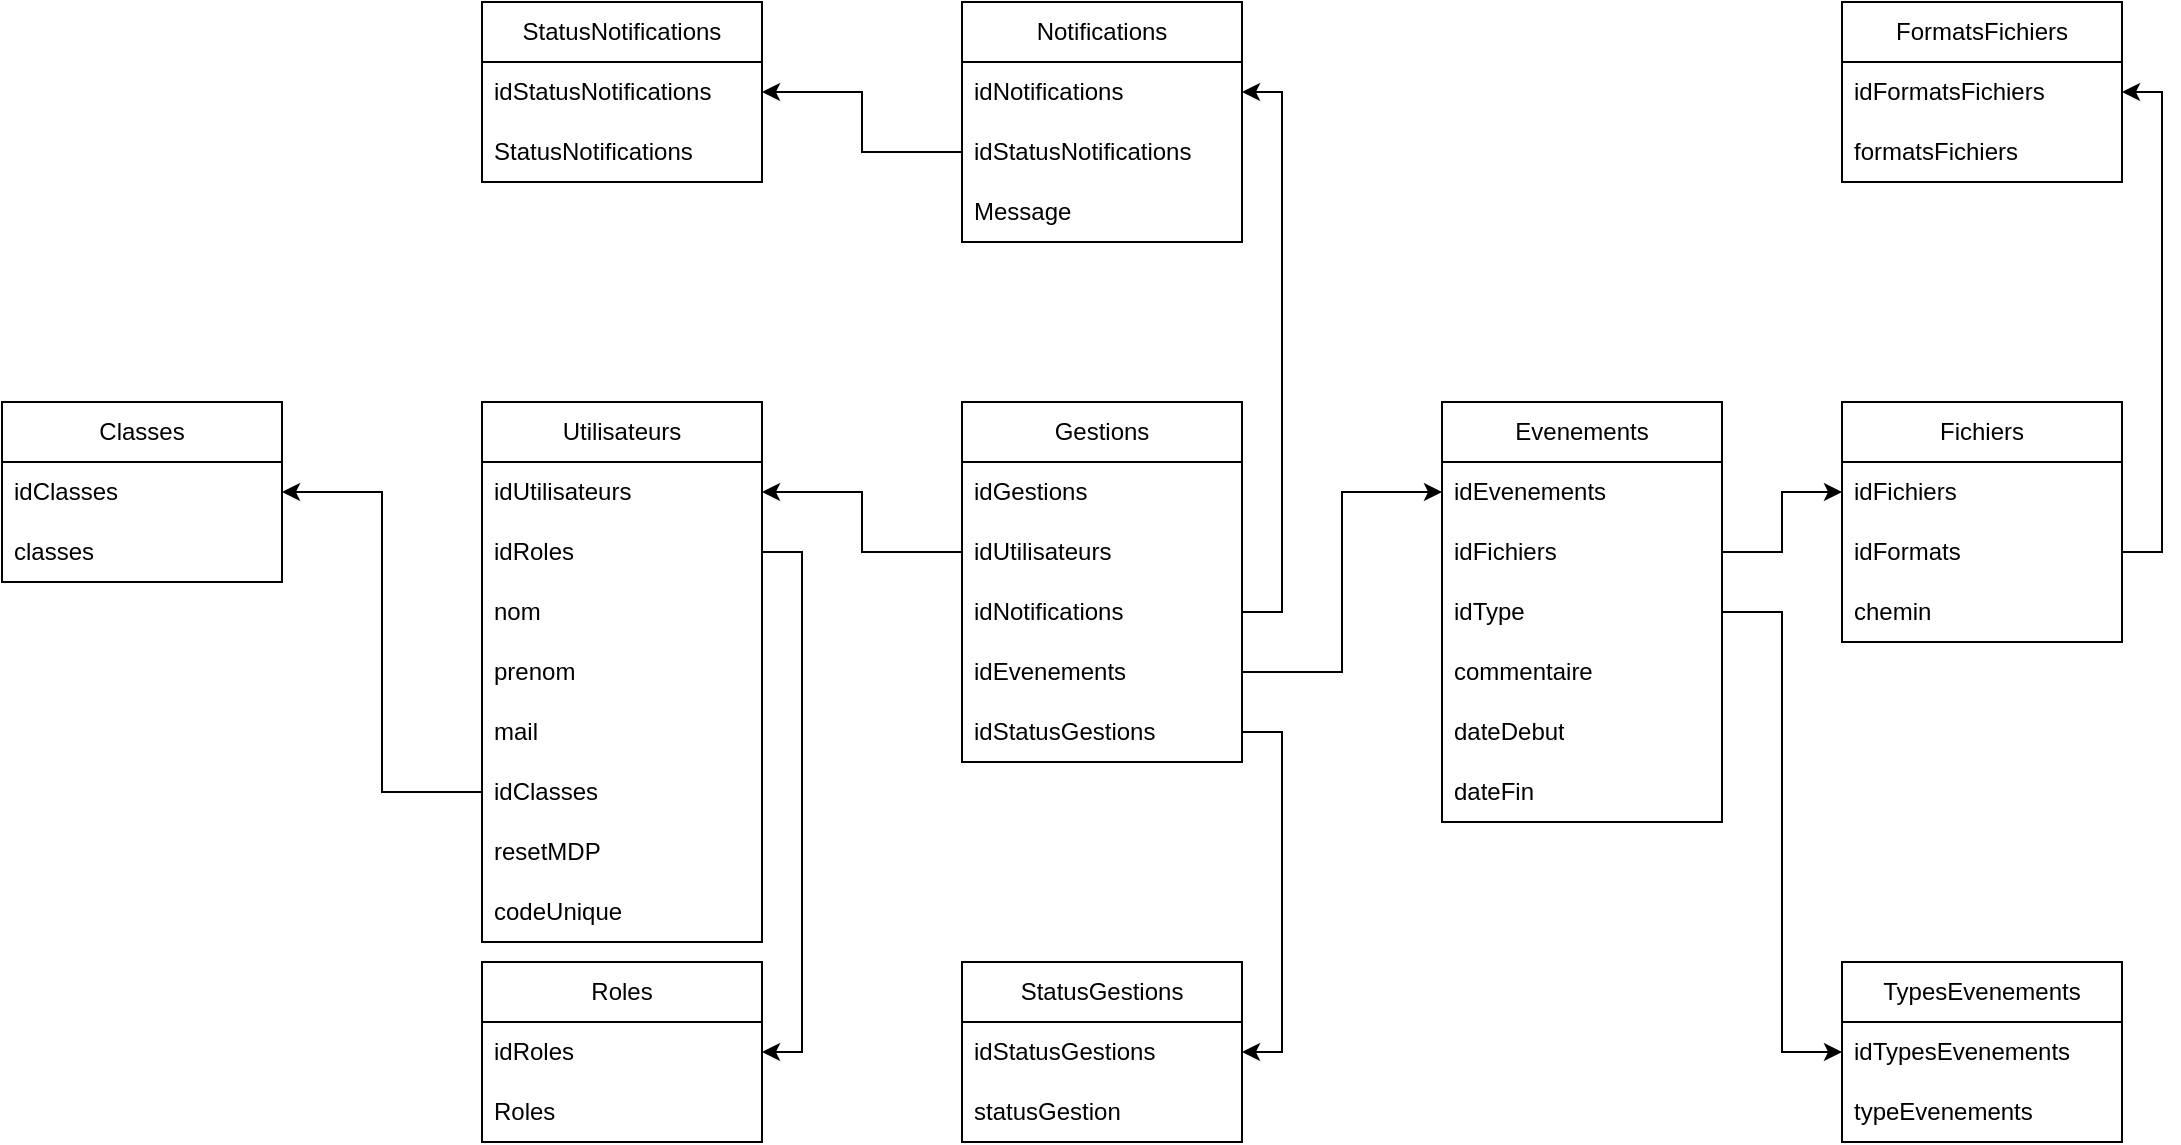 <mxfile version="24.9.1">
  <diagram name="Page-1" id="yjXFWSpu6UVN2qvh2PkB">
    <mxGraphModel dx="2261" dy="746" grid="1" gridSize="10" guides="1" tooltips="1" connect="1" arrows="1" fold="1" page="1" pageScale="1" pageWidth="827" pageHeight="1169" math="0" shadow="0">
      <root>
        <mxCell id="0" />
        <mxCell id="1" parent="0" />
        <mxCell id="1D9VaOb4pUQhyF-W-aNo-1" value="Roles" style="swimlane;fontStyle=0;childLayout=stackLayout;horizontal=1;startSize=30;horizontalStack=0;resizeParent=1;resizeParentMax=0;resizeLast=0;collapsible=1;marginBottom=0;whiteSpace=wrap;html=1;" parent="1" vertex="1">
          <mxGeometry y="480" width="140" height="90" as="geometry" />
        </mxCell>
        <mxCell id="1D9VaOb4pUQhyF-W-aNo-2" value="idRoles" style="text;strokeColor=none;fillColor=none;align=left;verticalAlign=middle;spacingLeft=4;spacingRight=4;overflow=hidden;points=[[0,0.5],[1,0.5]];portConstraint=eastwest;rotatable=0;whiteSpace=wrap;html=1;" parent="1D9VaOb4pUQhyF-W-aNo-1" vertex="1">
          <mxGeometry y="30" width="140" height="30" as="geometry" />
        </mxCell>
        <mxCell id="1D9VaOb4pUQhyF-W-aNo-3" value="Roles" style="text;strokeColor=none;fillColor=none;align=left;verticalAlign=middle;spacingLeft=4;spacingRight=4;overflow=hidden;points=[[0,0.5],[1,0.5]];portConstraint=eastwest;rotatable=0;whiteSpace=wrap;html=1;" parent="1D9VaOb4pUQhyF-W-aNo-1" vertex="1">
          <mxGeometry y="60" width="140" height="30" as="geometry" />
        </mxCell>
        <mxCell id="1D9VaOb4pUQhyF-W-aNo-5" value="Evenements" style="swimlane;fontStyle=0;childLayout=stackLayout;horizontal=1;startSize=30;horizontalStack=0;resizeParent=1;resizeParentMax=0;resizeLast=0;collapsible=1;marginBottom=0;whiteSpace=wrap;html=1;" parent="1" vertex="1">
          <mxGeometry x="480" y="200" width="140" height="210" as="geometry" />
        </mxCell>
        <mxCell id="1D9VaOb4pUQhyF-W-aNo-6" value="idEvenements" style="text;strokeColor=none;fillColor=none;align=left;verticalAlign=middle;spacingLeft=4;spacingRight=4;overflow=hidden;points=[[0,0.5],[1,0.5]];portConstraint=eastwest;rotatable=0;whiteSpace=wrap;html=1;" parent="1D9VaOb4pUQhyF-W-aNo-5" vertex="1">
          <mxGeometry y="30" width="140" height="30" as="geometry" />
        </mxCell>
        <mxCell id="1D9VaOb4pUQhyF-W-aNo-7" value="idFichiers" style="text;strokeColor=none;fillColor=none;align=left;verticalAlign=middle;spacingLeft=4;spacingRight=4;overflow=hidden;points=[[0,0.5],[1,0.5]];portConstraint=eastwest;rotatable=0;whiteSpace=wrap;html=1;" parent="1D9VaOb4pUQhyF-W-aNo-5" vertex="1">
          <mxGeometry y="60" width="140" height="30" as="geometry" />
        </mxCell>
        <mxCell id="1D9VaOb4pUQhyF-W-aNo-8" value="idType" style="text;strokeColor=none;fillColor=none;align=left;verticalAlign=middle;spacingLeft=4;spacingRight=4;overflow=hidden;points=[[0,0.5],[1,0.5]];portConstraint=eastwest;rotatable=0;whiteSpace=wrap;html=1;" parent="1D9VaOb4pUQhyF-W-aNo-5" vertex="1">
          <mxGeometry y="90" width="140" height="30" as="geometry" />
        </mxCell>
        <mxCell id="1D9VaOb4pUQhyF-W-aNo-48" value="commentaire" style="text;strokeColor=none;fillColor=none;align=left;verticalAlign=middle;spacingLeft=4;spacingRight=4;overflow=hidden;points=[[0,0.5],[1,0.5]];portConstraint=eastwest;rotatable=0;whiteSpace=wrap;html=1;" parent="1D9VaOb4pUQhyF-W-aNo-5" vertex="1">
          <mxGeometry y="120" width="140" height="30" as="geometry" />
        </mxCell>
        <mxCell id="1D9VaOb4pUQhyF-W-aNo-49" value="dateDebut" style="text;strokeColor=none;fillColor=none;align=left;verticalAlign=middle;spacingLeft=4;spacingRight=4;overflow=hidden;points=[[0,0.5],[1,0.5]];portConstraint=eastwest;rotatable=0;whiteSpace=wrap;html=1;" parent="1D9VaOb4pUQhyF-W-aNo-5" vertex="1">
          <mxGeometry y="150" width="140" height="30" as="geometry" />
        </mxCell>
        <mxCell id="1D9VaOb4pUQhyF-W-aNo-50" value="dateFin" style="text;strokeColor=none;fillColor=none;align=left;verticalAlign=middle;spacingLeft=4;spacingRight=4;overflow=hidden;points=[[0,0.5],[1,0.5]];portConstraint=eastwest;rotatable=0;whiteSpace=wrap;html=1;" parent="1D9VaOb4pUQhyF-W-aNo-5" vertex="1">
          <mxGeometry y="180" width="140" height="30" as="geometry" />
        </mxCell>
        <mxCell id="1D9VaOb4pUQhyF-W-aNo-9" value="FormatsFichiers" style="swimlane;fontStyle=0;childLayout=stackLayout;horizontal=1;startSize=30;horizontalStack=0;resizeParent=1;resizeParentMax=0;resizeLast=0;collapsible=1;marginBottom=0;whiteSpace=wrap;html=1;" parent="1" vertex="1">
          <mxGeometry x="680" width="140" height="90" as="geometry" />
        </mxCell>
        <mxCell id="1D9VaOb4pUQhyF-W-aNo-10" value="idFormatsFichiers" style="text;strokeColor=none;fillColor=none;align=left;verticalAlign=middle;spacingLeft=4;spacingRight=4;overflow=hidden;points=[[0,0.5],[1,0.5]];portConstraint=eastwest;rotatable=0;whiteSpace=wrap;html=1;" parent="1D9VaOb4pUQhyF-W-aNo-9" vertex="1">
          <mxGeometry y="30" width="140" height="30" as="geometry" />
        </mxCell>
        <mxCell id="1D9VaOb4pUQhyF-W-aNo-11" value="formatsFichiers" style="text;strokeColor=none;fillColor=none;align=left;verticalAlign=middle;spacingLeft=4;spacingRight=4;overflow=hidden;points=[[0,0.5],[1,0.5]];portConstraint=eastwest;rotatable=0;whiteSpace=wrap;html=1;" parent="1D9VaOb4pUQhyF-W-aNo-9" vertex="1">
          <mxGeometry y="60" width="140" height="30" as="geometry" />
        </mxCell>
        <mxCell id="1D9VaOb4pUQhyF-W-aNo-13" value="Fichiers" style="swimlane;fontStyle=0;childLayout=stackLayout;horizontal=1;startSize=30;horizontalStack=0;resizeParent=1;resizeParentMax=0;resizeLast=0;collapsible=1;marginBottom=0;whiteSpace=wrap;html=1;" parent="1" vertex="1">
          <mxGeometry x="680" y="200" width="140" height="120" as="geometry" />
        </mxCell>
        <mxCell id="1D9VaOb4pUQhyF-W-aNo-14" value="idFichiers" style="text;strokeColor=none;fillColor=none;align=left;verticalAlign=middle;spacingLeft=4;spacingRight=4;overflow=hidden;points=[[0,0.5],[1,0.5]];portConstraint=eastwest;rotatable=0;whiteSpace=wrap;html=1;" parent="1D9VaOb4pUQhyF-W-aNo-13" vertex="1">
          <mxGeometry y="30" width="140" height="30" as="geometry" />
        </mxCell>
        <mxCell id="1D9VaOb4pUQhyF-W-aNo-15" value="idFormats" style="text;strokeColor=none;fillColor=none;align=left;verticalAlign=middle;spacingLeft=4;spacingRight=4;overflow=hidden;points=[[0,0.5],[1,0.5]];portConstraint=eastwest;rotatable=0;whiteSpace=wrap;html=1;" parent="1D9VaOb4pUQhyF-W-aNo-13" vertex="1">
          <mxGeometry y="60" width="140" height="30" as="geometry" />
        </mxCell>
        <mxCell id="1D9VaOb4pUQhyF-W-aNo-16" value="chemin" style="text;strokeColor=none;fillColor=none;align=left;verticalAlign=middle;spacingLeft=4;spacingRight=4;overflow=hidden;points=[[0,0.5],[1,0.5]];portConstraint=eastwest;rotatable=0;whiteSpace=wrap;html=1;" parent="1D9VaOb4pUQhyF-W-aNo-13" vertex="1">
          <mxGeometry y="90" width="140" height="30" as="geometry" />
        </mxCell>
        <mxCell id="1D9VaOb4pUQhyF-W-aNo-17" value="TypesEvenements" style="swimlane;fontStyle=0;childLayout=stackLayout;horizontal=1;startSize=30;horizontalStack=0;resizeParent=1;resizeParentMax=0;resizeLast=0;collapsible=1;marginBottom=0;whiteSpace=wrap;html=1;" parent="1" vertex="1">
          <mxGeometry x="680" y="480" width="140" height="90" as="geometry" />
        </mxCell>
        <mxCell id="1D9VaOb4pUQhyF-W-aNo-18" value="idTypesEvenements" style="text;strokeColor=none;fillColor=none;align=left;verticalAlign=middle;spacingLeft=4;spacingRight=4;overflow=hidden;points=[[0,0.5],[1,0.5]];portConstraint=eastwest;rotatable=0;whiteSpace=wrap;html=1;" parent="1D9VaOb4pUQhyF-W-aNo-17" vertex="1">
          <mxGeometry y="30" width="140" height="30" as="geometry" />
        </mxCell>
        <mxCell id="1D9VaOb4pUQhyF-W-aNo-19" value="typeEvenements" style="text;strokeColor=none;fillColor=none;align=left;verticalAlign=middle;spacingLeft=4;spacingRight=4;overflow=hidden;points=[[0,0.5],[1,0.5]];portConstraint=eastwest;rotatable=0;whiteSpace=wrap;html=1;" parent="1D9VaOb4pUQhyF-W-aNo-17" vertex="1">
          <mxGeometry y="60" width="140" height="30" as="geometry" />
        </mxCell>
        <mxCell id="1D9VaOb4pUQhyF-W-aNo-21" value="StatusNotifications" style="swimlane;fontStyle=0;childLayout=stackLayout;horizontal=1;startSize=30;horizontalStack=0;resizeParent=1;resizeParentMax=0;resizeLast=0;collapsible=1;marginBottom=0;whiteSpace=wrap;html=1;" parent="1" vertex="1">
          <mxGeometry width="140" height="90" as="geometry" />
        </mxCell>
        <mxCell id="1D9VaOb4pUQhyF-W-aNo-22" value="idStatusNotifications" style="text;strokeColor=none;fillColor=none;align=left;verticalAlign=middle;spacingLeft=4;spacingRight=4;overflow=hidden;points=[[0,0.5],[1,0.5]];portConstraint=eastwest;rotatable=0;whiteSpace=wrap;html=1;" parent="1D9VaOb4pUQhyF-W-aNo-21" vertex="1">
          <mxGeometry y="30" width="140" height="30" as="geometry" />
        </mxCell>
        <mxCell id="1D9VaOb4pUQhyF-W-aNo-23" value="StatusNotifications" style="text;strokeColor=none;fillColor=none;align=left;verticalAlign=middle;spacingLeft=4;spacingRight=4;overflow=hidden;points=[[0,0.5],[1,0.5]];portConstraint=eastwest;rotatable=0;whiteSpace=wrap;html=1;" parent="1D9VaOb4pUQhyF-W-aNo-21" vertex="1">
          <mxGeometry y="60" width="140" height="30" as="geometry" />
        </mxCell>
        <mxCell id="1D9VaOb4pUQhyF-W-aNo-25" value="Notifications" style="swimlane;fontStyle=0;childLayout=stackLayout;horizontal=1;startSize=30;horizontalStack=0;resizeParent=1;resizeParentMax=0;resizeLast=0;collapsible=1;marginBottom=0;whiteSpace=wrap;html=1;" parent="1" vertex="1">
          <mxGeometry x="240" width="140" height="120" as="geometry" />
        </mxCell>
        <mxCell id="1D9VaOb4pUQhyF-W-aNo-26" value="idNotifications" style="text;strokeColor=none;fillColor=none;align=left;verticalAlign=middle;spacingLeft=4;spacingRight=4;overflow=hidden;points=[[0,0.5],[1,0.5]];portConstraint=eastwest;rotatable=0;whiteSpace=wrap;html=1;" parent="1D9VaOb4pUQhyF-W-aNo-25" vertex="1">
          <mxGeometry y="30" width="140" height="30" as="geometry" />
        </mxCell>
        <mxCell id="1D9VaOb4pUQhyF-W-aNo-27" value="idStatusNotifications" style="text;strokeColor=none;fillColor=none;align=left;verticalAlign=middle;spacingLeft=4;spacingRight=4;overflow=hidden;points=[[0,0.5],[1,0.5]];portConstraint=eastwest;rotatable=0;whiteSpace=wrap;html=1;" parent="1D9VaOb4pUQhyF-W-aNo-25" vertex="1">
          <mxGeometry y="60" width="140" height="30" as="geometry" />
        </mxCell>
        <mxCell id="1D9VaOb4pUQhyF-W-aNo-28" value="Message" style="text;strokeColor=none;fillColor=none;align=left;verticalAlign=middle;spacingLeft=4;spacingRight=4;overflow=hidden;points=[[0,0.5],[1,0.5]];portConstraint=eastwest;rotatable=0;whiteSpace=wrap;html=1;" parent="1D9VaOb4pUQhyF-W-aNo-25" vertex="1">
          <mxGeometry y="90" width="140" height="30" as="geometry" />
        </mxCell>
        <mxCell id="1D9VaOb4pUQhyF-W-aNo-29" value="StatusGestions" style="swimlane;fontStyle=0;childLayout=stackLayout;horizontal=1;startSize=30;horizontalStack=0;resizeParent=1;resizeParentMax=0;resizeLast=0;collapsible=1;marginBottom=0;whiteSpace=wrap;html=1;" parent="1" vertex="1">
          <mxGeometry x="240" y="480" width="140" height="90" as="geometry" />
        </mxCell>
        <mxCell id="1D9VaOb4pUQhyF-W-aNo-30" value="idStatusGestions" style="text;strokeColor=none;fillColor=none;align=left;verticalAlign=middle;spacingLeft=4;spacingRight=4;overflow=hidden;points=[[0,0.5],[1,0.5]];portConstraint=eastwest;rotatable=0;whiteSpace=wrap;html=1;" parent="1D9VaOb4pUQhyF-W-aNo-29" vertex="1">
          <mxGeometry y="30" width="140" height="30" as="geometry" />
        </mxCell>
        <mxCell id="1D9VaOb4pUQhyF-W-aNo-31" value="statusGestion" style="text;strokeColor=none;fillColor=none;align=left;verticalAlign=middle;spacingLeft=4;spacingRight=4;overflow=hidden;points=[[0,0.5],[1,0.5]];portConstraint=eastwest;rotatable=0;whiteSpace=wrap;html=1;" parent="1D9VaOb4pUQhyF-W-aNo-29" vertex="1">
          <mxGeometry y="60" width="140" height="30" as="geometry" />
        </mxCell>
        <mxCell id="1D9VaOb4pUQhyF-W-aNo-33" value="Gestions" style="swimlane;fontStyle=0;childLayout=stackLayout;horizontal=1;startSize=30;horizontalStack=0;resizeParent=1;resizeParentMax=0;resizeLast=0;collapsible=1;marginBottom=0;whiteSpace=wrap;html=1;" parent="1" vertex="1">
          <mxGeometry x="240" y="200" width="140" height="180" as="geometry" />
        </mxCell>
        <mxCell id="1D9VaOb4pUQhyF-W-aNo-34" value="idGestions" style="text;strokeColor=none;fillColor=none;align=left;verticalAlign=middle;spacingLeft=4;spacingRight=4;overflow=hidden;points=[[0,0.5],[1,0.5]];portConstraint=eastwest;rotatable=0;whiteSpace=wrap;html=1;" parent="1D9VaOb4pUQhyF-W-aNo-33" vertex="1">
          <mxGeometry y="30" width="140" height="30" as="geometry" />
        </mxCell>
        <mxCell id="1D9VaOb4pUQhyF-W-aNo-35" value="idUtilisateurs" style="text;strokeColor=none;fillColor=none;align=left;verticalAlign=middle;spacingLeft=4;spacingRight=4;overflow=hidden;points=[[0,0.5],[1,0.5]];portConstraint=eastwest;rotatable=0;whiteSpace=wrap;html=1;" parent="1D9VaOb4pUQhyF-W-aNo-33" vertex="1">
          <mxGeometry y="60" width="140" height="30" as="geometry" />
        </mxCell>
        <mxCell id="1D9VaOb4pUQhyF-W-aNo-47" value="idNotifications" style="text;strokeColor=none;fillColor=none;align=left;verticalAlign=middle;spacingLeft=4;spacingRight=4;overflow=hidden;points=[[0,0.5],[1,0.5]];portConstraint=eastwest;rotatable=0;whiteSpace=wrap;html=1;" parent="1D9VaOb4pUQhyF-W-aNo-33" vertex="1">
          <mxGeometry y="90" width="140" height="30" as="geometry" />
        </mxCell>
        <mxCell id="1D9VaOb4pUQhyF-W-aNo-36" value="idEvenements" style="text;strokeColor=none;fillColor=none;align=left;verticalAlign=middle;spacingLeft=4;spacingRight=4;overflow=hidden;points=[[0,0.5],[1,0.5]];portConstraint=eastwest;rotatable=0;whiteSpace=wrap;html=1;" parent="1D9VaOb4pUQhyF-W-aNo-33" vertex="1">
          <mxGeometry y="120" width="140" height="30" as="geometry" />
        </mxCell>
        <mxCell id="1D9VaOb4pUQhyF-W-aNo-46" value="idStatusGestions" style="text;strokeColor=none;fillColor=none;align=left;verticalAlign=middle;spacingLeft=4;spacingRight=4;overflow=hidden;points=[[0,0.5],[1,0.5]];portConstraint=eastwest;rotatable=0;whiteSpace=wrap;html=1;" parent="1D9VaOb4pUQhyF-W-aNo-33" vertex="1">
          <mxGeometry y="150" width="140" height="30" as="geometry" />
        </mxCell>
        <mxCell id="1D9VaOb4pUQhyF-W-aNo-37" value="Utilisateurs" style="swimlane;fontStyle=0;childLayout=stackLayout;horizontal=1;startSize=30;horizontalStack=0;resizeParent=1;resizeParentMax=0;resizeLast=0;collapsible=1;marginBottom=0;whiteSpace=wrap;html=1;" parent="1" vertex="1">
          <mxGeometry y="200" width="140" height="270" as="geometry" />
        </mxCell>
        <mxCell id="1D9VaOb4pUQhyF-W-aNo-38" value="idUtilisateurs" style="text;strokeColor=none;fillColor=none;align=left;verticalAlign=middle;spacingLeft=4;spacingRight=4;overflow=hidden;points=[[0,0.5],[1,0.5]];portConstraint=eastwest;rotatable=0;whiteSpace=wrap;html=1;" parent="1D9VaOb4pUQhyF-W-aNo-37" vertex="1">
          <mxGeometry y="30" width="140" height="30" as="geometry" />
        </mxCell>
        <mxCell id="1D9VaOb4pUQhyF-W-aNo-44" value="idRoles" style="text;strokeColor=none;fillColor=none;align=left;verticalAlign=middle;spacingLeft=4;spacingRight=4;overflow=hidden;points=[[0,0.5],[1,0.5]];portConstraint=eastwest;rotatable=0;whiteSpace=wrap;html=1;" parent="1D9VaOb4pUQhyF-W-aNo-37" vertex="1">
          <mxGeometry y="60" width="140" height="30" as="geometry" />
        </mxCell>
        <mxCell id="1D9VaOb4pUQhyF-W-aNo-39" value="nom" style="text;strokeColor=none;fillColor=none;align=left;verticalAlign=middle;spacingLeft=4;spacingRight=4;overflow=hidden;points=[[0,0.5],[1,0.5]];portConstraint=eastwest;rotatable=0;whiteSpace=wrap;html=1;" parent="1D9VaOb4pUQhyF-W-aNo-37" vertex="1">
          <mxGeometry y="90" width="140" height="30" as="geometry" />
        </mxCell>
        <mxCell id="1D9VaOb4pUQhyF-W-aNo-40" value="prenom" style="text;strokeColor=none;fillColor=none;align=left;verticalAlign=middle;spacingLeft=4;spacingRight=4;overflow=hidden;points=[[0,0.5],[1,0.5]];portConstraint=eastwest;rotatable=0;whiteSpace=wrap;html=1;" parent="1D9VaOb4pUQhyF-W-aNo-37" vertex="1">
          <mxGeometry y="120" width="140" height="30" as="geometry" />
        </mxCell>
        <mxCell id="1D9VaOb4pUQhyF-W-aNo-41" value="mail" style="text;strokeColor=none;fillColor=none;align=left;verticalAlign=middle;spacingLeft=4;spacingRight=4;overflow=hidden;points=[[0,0.5],[1,0.5]];portConstraint=eastwest;rotatable=0;whiteSpace=wrap;html=1;" parent="1D9VaOb4pUQhyF-W-aNo-37" vertex="1">
          <mxGeometry y="150" width="140" height="30" as="geometry" />
        </mxCell>
        <mxCell id="1D9VaOb4pUQhyF-W-aNo-42" value="idClasses" style="text;strokeColor=none;fillColor=none;align=left;verticalAlign=middle;spacingLeft=4;spacingRight=4;overflow=hidden;points=[[0,0.5],[1,0.5]];portConstraint=eastwest;rotatable=0;whiteSpace=wrap;html=1;" parent="1D9VaOb4pUQhyF-W-aNo-37" vertex="1">
          <mxGeometry y="180" width="140" height="30" as="geometry" />
        </mxCell>
        <mxCell id="1D9VaOb4pUQhyF-W-aNo-43" value="resetMDP" style="text;strokeColor=none;fillColor=none;align=left;verticalAlign=middle;spacingLeft=4;spacingRight=4;overflow=hidden;points=[[0,0.5],[1,0.5]];portConstraint=eastwest;rotatable=0;whiteSpace=wrap;html=1;" parent="1D9VaOb4pUQhyF-W-aNo-37" vertex="1">
          <mxGeometry y="210" width="140" height="30" as="geometry" />
        </mxCell>
        <mxCell id="BZ6OtwbBwyHupF6QUDrA-6" value="codeUnique" style="text;strokeColor=none;fillColor=none;align=left;verticalAlign=middle;spacingLeft=4;spacingRight=4;overflow=hidden;points=[[0,0.5],[1,0.5]];portConstraint=eastwest;rotatable=0;whiteSpace=wrap;html=1;" vertex="1" parent="1D9VaOb4pUQhyF-W-aNo-37">
          <mxGeometry y="240" width="140" height="30" as="geometry" />
        </mxCell>
        <mxCell id="1D9VaOb4pUQhyF-W-aNo-51" style="edgeStyle=orthogonalEdgeStyle;rounded=0;orthogonalLoop=1;jettySize=auto;html=1;exitX=0;exitY=0.5;exitDx=0;exitDy=0;entryX=1;entryY=0.5;entryDx=0;entryDy=0;" parent="1" source="1D9VaOb4pUQhyF-W-aNo-35" target="1D9VaOb4pUQhyF-W-aNo-38" edge="1">
          <mxGeometry relative="1" as="geometry" />
        </mxCell>
        <mxCell id="1D9VaOb4pUQhyF-W-aNo-52" style="edgeStyle=orthogonalEdgeStyle;rounded=0;orthogonalLoop=1;jettySize=auto;html=1;exitX=1;exitY=0.5;exitDx=0;exitDy=0;entryX=0;entryY=0.5;entryDx=0;entryDy=0;" parent="1" source="1D9VaOb4pUQhyF-W-aNo-36" target="1D9VaOb4pUQhyF-W-aNo-6" edge="1">
          <mxGeometry relative="1" as="geometry" />
        </mxCell>
        <mxCell id="1D9VaOb4pUQhyF-W-aNo-55" style="edgeStyle=orthogonalEdgeStyle;rounded=0;orthogonalLoop=1;jettySize=auto;html=1;exitX=1;exitY=0.5;exitDx=0;exitDy=0;entryX=1;entryY=0.5;entryDx=0;entryDy=0;" parent="1" source="1D9VaOb4pUQhyF-W-aNo-44" target="1D9VaOb4pUQhyF-W-aNo-2" edge="1">
          <mxGeometry relative="1" as="geometry" />
        </mxCell>
        <mxCell id="1D9VaOb4pUQhyF-W-aNo-56" style="edgeStyle=orthogonalEdgeStyle;rounded=0;orthogonalLoop=1;jettySize=auto;html=1;exitX=0;exitY=0.5;exitDx=0;exitDy=0;entryX=1;entryY=0.5;entryDx=0;entryDy=0;" parent="1" source="1D9VaOb4pUQhyF-W-aNo-27" target="1D9VaOb4pUQhyF-W-aNo-22" edge="1">
          <mxGeometry relative="1" as="geometry" />
        </mxCell>
        <mxCell id="1D9VaOb4pUQhyF-W-aNo-57" style="edgeStyle=orthogonalEdgeStyle;rounded=0;orthogonalLoop=1;jettySize=auto;html=1;exitX=1;exitY=0.5;exitDx=0;exitDy=0;entryX=0;entryY=0.5;entryDx=0;entryDy=0;" parent="1" source="1D9VaOb4pUQhyF-W-aNo-7" target="1D9VaOb4pUQhyF-W-aNo-14" edge="1">
          <mxGeometry relative="1" as="geometry" />
        </mxCell>
        <mxCell id="1D9VaOb4pUQhyF-W-aNo-58" style="edgeStyle=orthogonalEdgeStyle;rounded=0;orthogonalLoop=1;jettySize=auto;html=1;exitX=1;exitY=0.5;exitDx=0;exitDy=0;entryX=0;entryY=0.5;entryDx=0;entryDy=0;" parent="1" source="1D9VaOb4pUQhyF-W-aNo-8" target="1D9VaOb4pUQhyF-W-aNo-18" edge="1">
          <mxGeometry relative="1" as="geometry" />
        </mxCell>
        <mxCell id="1D9VaOb4pUQhyF-W-aNo-59" style="edgeStyle=orthogonalEdgeStyle;rounded=0;orthogonalLoop=1;jettySize=auto;html=1;exitX=1;exitY=0.5;exitDx=0;exitDy=0;entryX=1;entryY=0.5;entryDx=0;entryDy=0;" parent="1" source="1D9VaOb4pUQhyF-W-aNo-15" target="1D9VaOb4pUQhyF-W-aNo-10" edge="1">
          <mxGeometry relative="1" as="geometry" />
        </mxCell>
        <mxCell id="1D9VaOb4pUQhyF-W-aNo-60" style="edgeStyle=orthogonalEdgeStyle;rounded=0;orthogonalLoop=1;jettySize=auto;html=1;exitX=1;exitY=0.5;exitDx=0;exitDy=0;entryX=1;entryY=0.5;entryDx=0;entryDy=0;" parent="1" source="1D9VaOb4pUQhyF-W-aNo-47" target="1D9VaOb4pUQhyF-W-aNo-26" edge="1">
          <mxGeometry relative="1" as="geometry" />
        </mxCell>
        <mxCell id="1D9VaOb4pUQhyF-W-aNo-61" style="edgeStyle=orthogonalEdgeStyle;rounded=0;orthogonalLoop=1;jettySize=auto;html=1;exitX=1;exitY=0.5;exitDx=0;exitDy=0;entryX=1;entryY=0.5;entryDx=0;entryDy=0;" parent="1" source="1D9VaOb4pUQhyF-W-aNo-46" target="1D9VaOb4pUQhyF-W-aNo-30" edge="1">
          <mxGeometry relative="1" as="geometry" />
        </mxCell>
        <mxCell id="BZ6OtwbBwyHupF6QUDrA-1" value="Classes" style="swimlane;fontStyle=0;childLayout=stackLayout;horizontal=1;startSize=30;horizontalStack=0;resizeParent=1;resizeParentMax=0;resizeLast=0;collapsible=1;marginBottom=0;whiteSpace=wrap;html=1;" vertex="1" parent="1">
          <mxGeometry x="-240" y="200" width="140" height="90" as="geometry" />
        </mxCell>
        <mxCell id="BZ6OtwbBwyHupF6QUDrA-2" value="idClasses" style="text;strokeColor=none;fillColor=none;align=left;verticalAlign=middle;spacingLeft=4;spacingRight=4;overflow=hidden;points=[[0,0.5],[1,0.5]];portConstraint=eastwest;rotatable=0;whiteSpace=wrap;html=1;" vertex="1" parent="BZ6OtwbBwyHupF6QUDrA-1">
          <mxGeometry y="30" width="140" height="30" as="geometry" />
        </mxCell>
        <mxCell id="BZ6OtwbBwyHupF6QUDrA-3" value="classes" style="text;strokeColor=none;fillColor=none;align=left;verticalAlign=middle;spacingLeft=4;spacingRight=4;overflow=hidden;points=[[0,0.5],[1,0.5]];portConstraint=eastwest;rotatable=0;whiteSpace=wrap;html=1;" vertex="1" parent="BZ6OtwbBwyHupF6QUDrA-1">
          <mxGeometry y="60" width="140" height="30" as="geometry" />
        </mxCell>
        <mxCell id="BZ6OtwbBwyHupF6QUDrA-4" style="edgeStyle=orthogonalEdgeStyle;rounded=0;orthogonalLoop=1;jettySize=auto;html=1;exitX=0;exitY=0.5;exitDx=0;exitDy=0;entryX=1;entryY=0.5;entryDx=0;entryDy=0;" edge="1" parent="1" source="1D9VaOb4pUQhyF-W-aNo-42" target="BZ6OtwbBwyHupF6QUDrA-2">
          <mxGeometry relative="1" as="geometry" />
        </mxCell>
      </root>
    </mxGraphModel>
  </diagram>
</mxfile>
